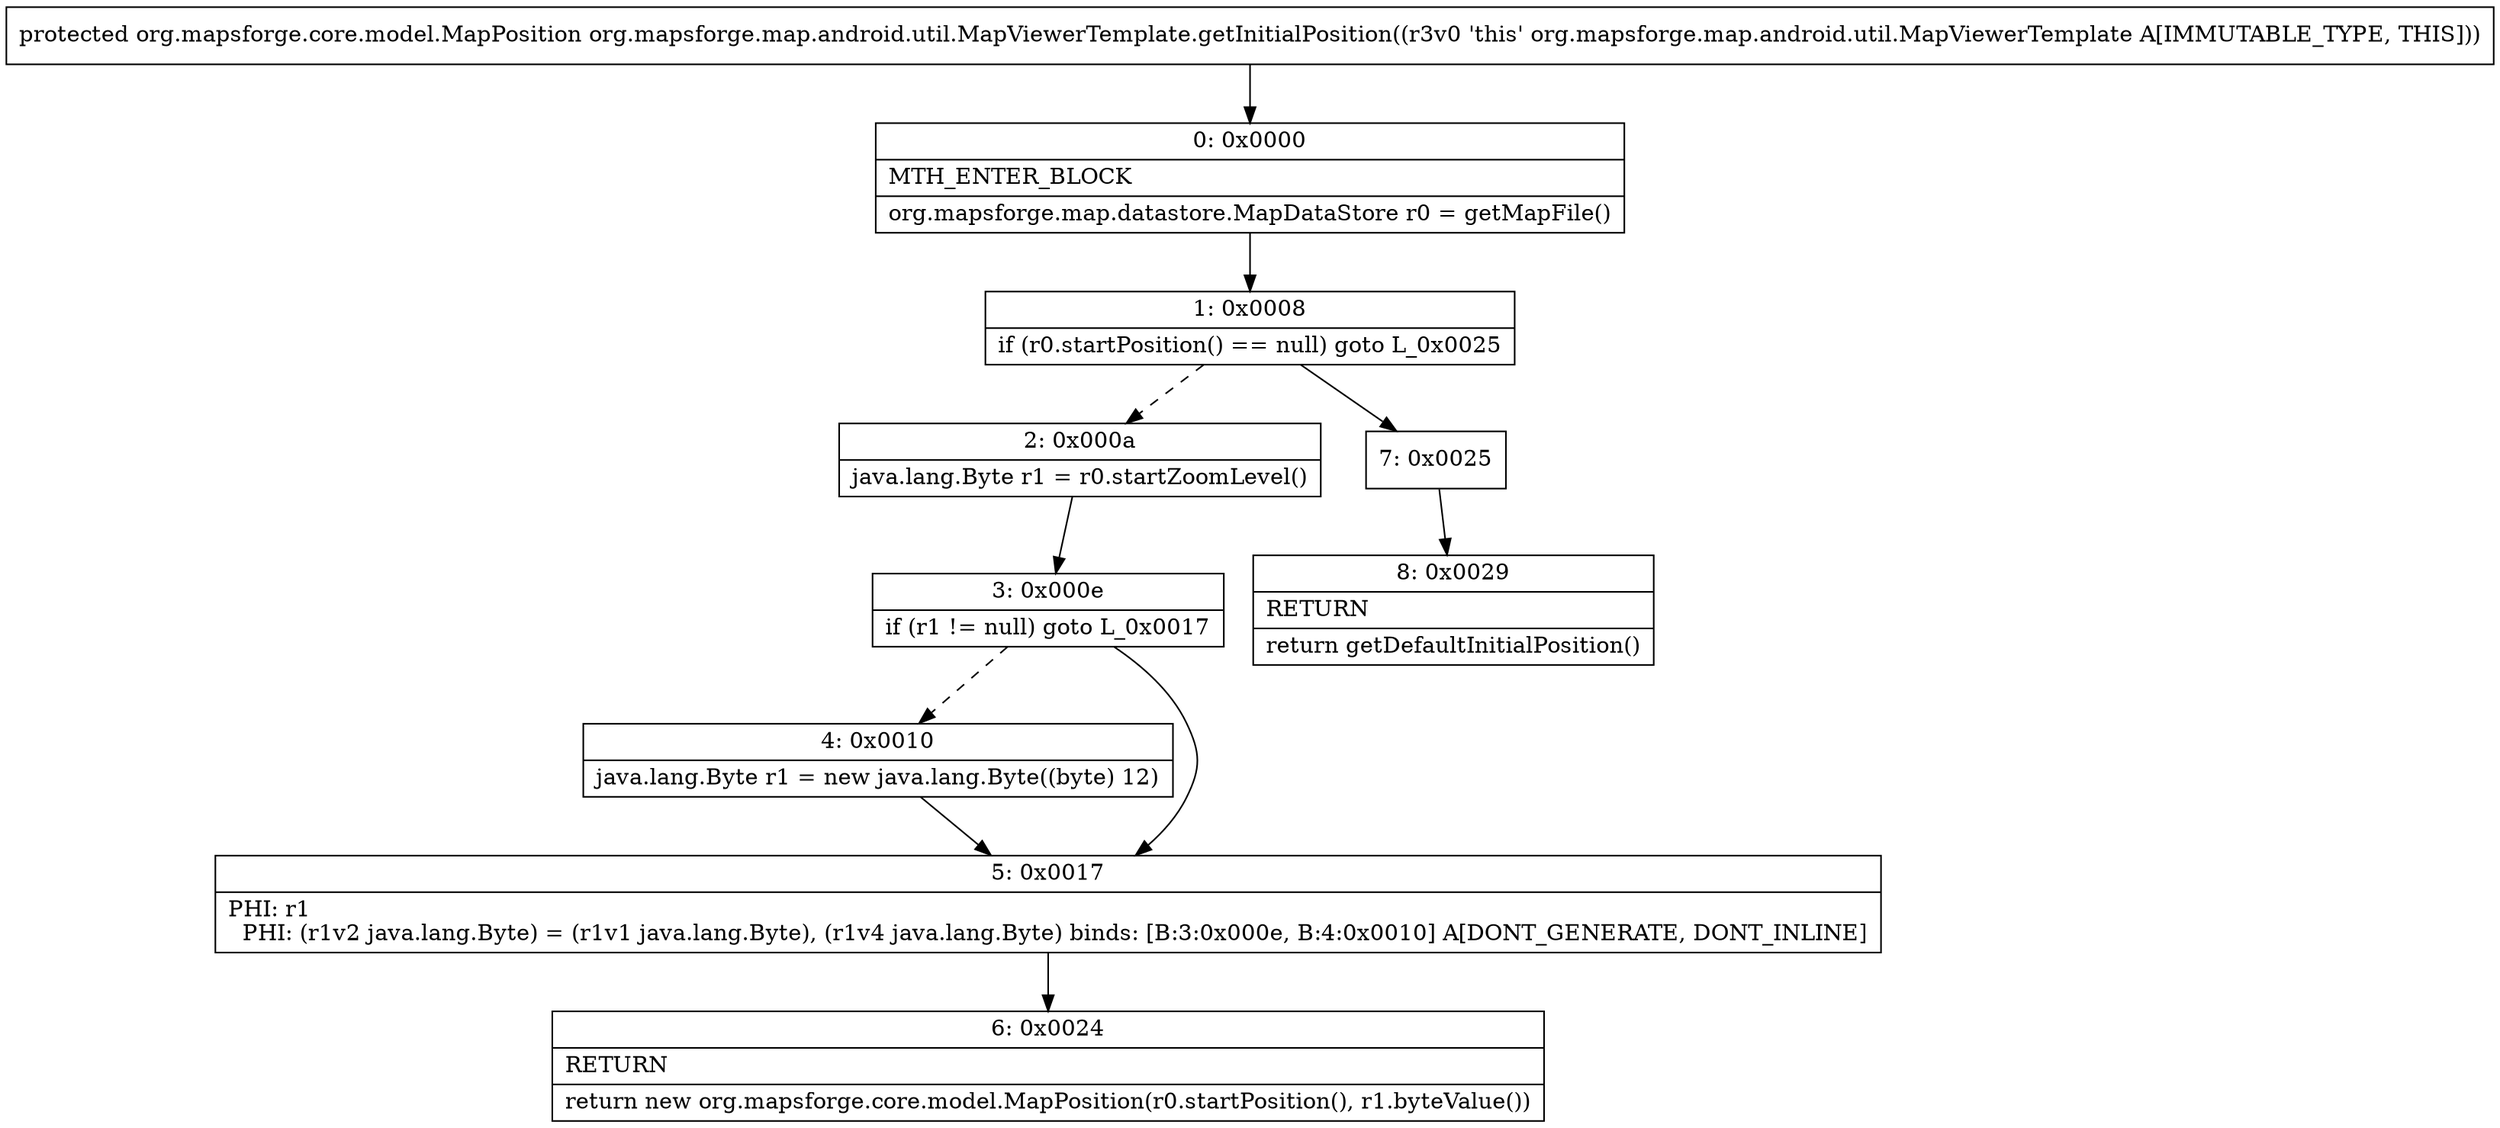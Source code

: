 digraph "CFG fororg.mapsforge.map.android.util.MapViewerTemplate.getInitialPosition()Lorg\/mapsforge\/core\/model\/MapPosition;" {
Node_0 [shape=record,label="{0\:\ 0x0000|MTH_ENTER_BLOCK\l|org.mapsforge.map.datastore.MapDataStore r0 = getMapFile()\l}"];
Node_1 [shape=record,label="{1\:\ 0x0008|if (r0.startPosition() == null) goto L_0x0025\l}"];
Node_2 [shape=record,label="{2\:\ 0x000a|java.lang.Byte r1 = r0.startZoomLevel()\l}"];
Node_3 [shape=record,label="{3\:\ 0x000e|if (r1 != null) goto L_0x0017\l}"];
Node_4 [shape=record,label="{4\:\ 0x0010|java.lang.Byte r1 = new java.lang.Byte((byte) 12)\l}"];
Node_5 [shape=record,label="{5\:\ 0x0017|PHI: r1 \l  PHI: (r1v2 java.lang.Byte) = (r1v1 java.lang.Byte), (r1v4 java.lang.Byte) binds: [B:3:0x000e, B:4:0x0010] A[DONT_GENERATE, DONT_INLINE]\l}"];
Node_6 [shape=record,label="{6\:\ 0x0024|RETURN\l|return new org.mapsforge.core.model.MapPosition(r0.startPosition(), r1.byteValue())\l}"];
Node_7 [shape=record,label="{7\:\ 0x0025}"];
Node_8 [shape=record,label="{8\:\ 0x0029|RETURN\l|return getDefaultInitialPosition()\l}"];
MethodNode[shape=record,label="{protected org.mapsforge.core.model.MapPosition org.mapsforge.map.android.util.MapViewerTemplate.getInitialPosition((r3v0 'this' org.mapsforge.map.android.util.MapViewerTemplate A[IMMUTABLE_TYPE, THIS])) }"];
MethodNode -> Node_0;
Node_0 -> Node_1;
Node_1 -> Node_2[style=dashed];
Node_1 -> Node_7;
Node_2 -> Node_3;
Node_3 -> Node_4[style=dashed];
Node_3 -> Node_5;
Node_4 -> Node_5;
Node_5 -> Node_6;
Node_7 -> Node_8;
}

